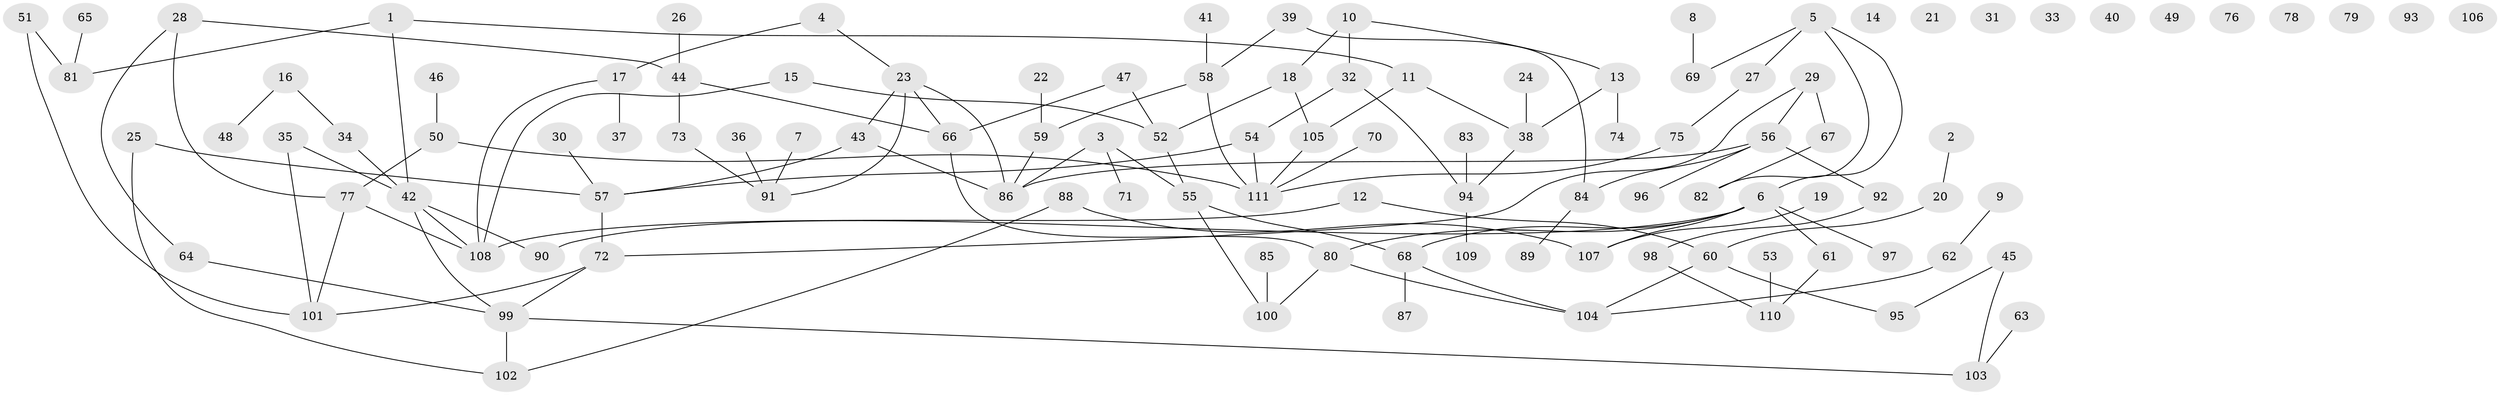 // coarse degree distribution, {10: 0.08695652173913043, 9: 0.043478260869565216, 1: 0.34782608695652173, 5: 0.043478260869565216, 3: 0.08695652173913043, 2: 0.21739130434782608, 4: 0.043478260869565216, 7: 0.08695652173913043, 8: 0.043478260869565216}
// Generated by graph-tools (version 1.1) at 2025/48/03/04/25 22:48:33]
// undirected, 111 vertices, 129 edges
graph export_dot {
  node [color=gray90,style=filled];
  1;
  2;
  3;
  4;
  5;
  6;
  7;
  8;
  9;
  10;
  11;
  12;
  13;
  14;
  15;
  16;
  17;
  18;
  19;
  20;
  21;
  22;
  23;
  24;
  25;
  26;
  27;
  28;
  29;
  30;
  31;
  32;
  33;
  34;
  35;
  36;
  37;
  38;
  39;
  40;
  41;
  42;
  43;
  44;
  45;
  46;
  47;
  48;
  49;
  50;
  51;
  52;
  53;
  54;
  55;
  56;
  57;
  58;
  59;
  60;
  61;
  62;
  63;
  64;
  65;
  66;
  67;
  68;
  69;
  70;
  71;
  72;
  73;
  74;
  75;
  76;
  77;
  78;
  79;
  80;
  81;
  82;
  83;
  84;
  85;
  86;
  87;
  88;
  89;
  90;
  91;
  92;
  93;
  94;
  95;
  96;
  97;
  98;
  99;
  100;
  101;
  102;
  103;
  104;
  105;
  106;
  107;
  108;
  109;
  110;
  111;
  1 -- 11;
  1 -- 42;
  1 -- 81;
  2 -- 20;
  3 -- 55;
  3 -- 71;
  3 -- 86;
  4 -- 17;
  4 -- 23;
  5 -- 6;
  5 -- 27;
  5 -- 69;
  5 -- 82;
  6 -- 61;
  6 -- 68;
  6 -- 80;
  6 -- 90;
  6 -- 97;
  6 -- 107;
  7 -- 91;
  8 -- 69;
  9 -- 62;
  10 -- 13;
  10 -- 18;
  10 -- 32;
  11 -- 38;
  11 -- 105;
  12 -- 60;
  12 -- 108;
  13 -- 38;
  13 -- 74;
  15 -- 52;
  15 -- 108;
  16 -- 34;
  16 -- 48;
  17 -- 37;
  17 -- 108;
  18 -- 52;
  18 -- 105;
  19 -- 107;
  20 -- 60;
  22 -- 59;
  23 -- 43;
  23 -- 66;
  23 -- 86;
  23 -- 91;
  24 -- 38;
  25 -- 57;
  25 -- 102;
  26 -- 44;
  27 -- 75;
  28 -- 44;
  28 -- 64;
  28 -- 77;
  29 -- 56;
  29 -- 67;
  29 -- 72;
  30 -- 57;
  32 -- 54;
  32 -- 94;
  34 -- 42;
  35 -- 42;
  35 -- 101;
  36 -- 91;
  38 -- 94;
  39 -- 58;
  39 -- 84;
  41 -- 58;
  42 -- 90;
  42 -- 99;
  42 -- 108;
  43 -- 57;
  43 -- 86;
  44 -- 66;
  44 -- 73;
  45 -- 95;
  45 -- 103;
  46 -- 50;
  47 -- 52;
  47 -- 66;
  50 -- 77;
  50 -- 111;
  51 -- 81;
  51 -- 101;
  52 -- 55;
  53 -- 110;
  54 -- 57;
  54 -- 111;
  55 -- 68;
  55 -- 100;
  56 -- 84;
  56 -- 86;
  56 -- 92;
  56 -- 96;
  57 -- 72;
  58 -- 59;
  58 -- 111;
  59 -- 86;
  60 -- 95;
  60 -- 104;
  61 -- 110;
  62 -- 104;
  63 -- 103;
  64 -- 99;
  65 -- 81;
  66 -- 80;
  67 -- 82;
  68 -- 87;
  68 -- 104;
  70 -- 111;
  72 -- 99;
  72 -- 101;
  73 -- 91;
  75 -- 111;
  77 -- 101;
  77 -- 108;
  80 -- 100;
  80 -- 104;
  83 -- 94;
  84 -- 89;
  85 -- 100;
  88 -- 102;
  88 -- 107;
  92 -- 98;
  94 -- 109;
  98 -- 110;
  99 -- 102;
  99 -- 103;
  105 -- 111;
}
